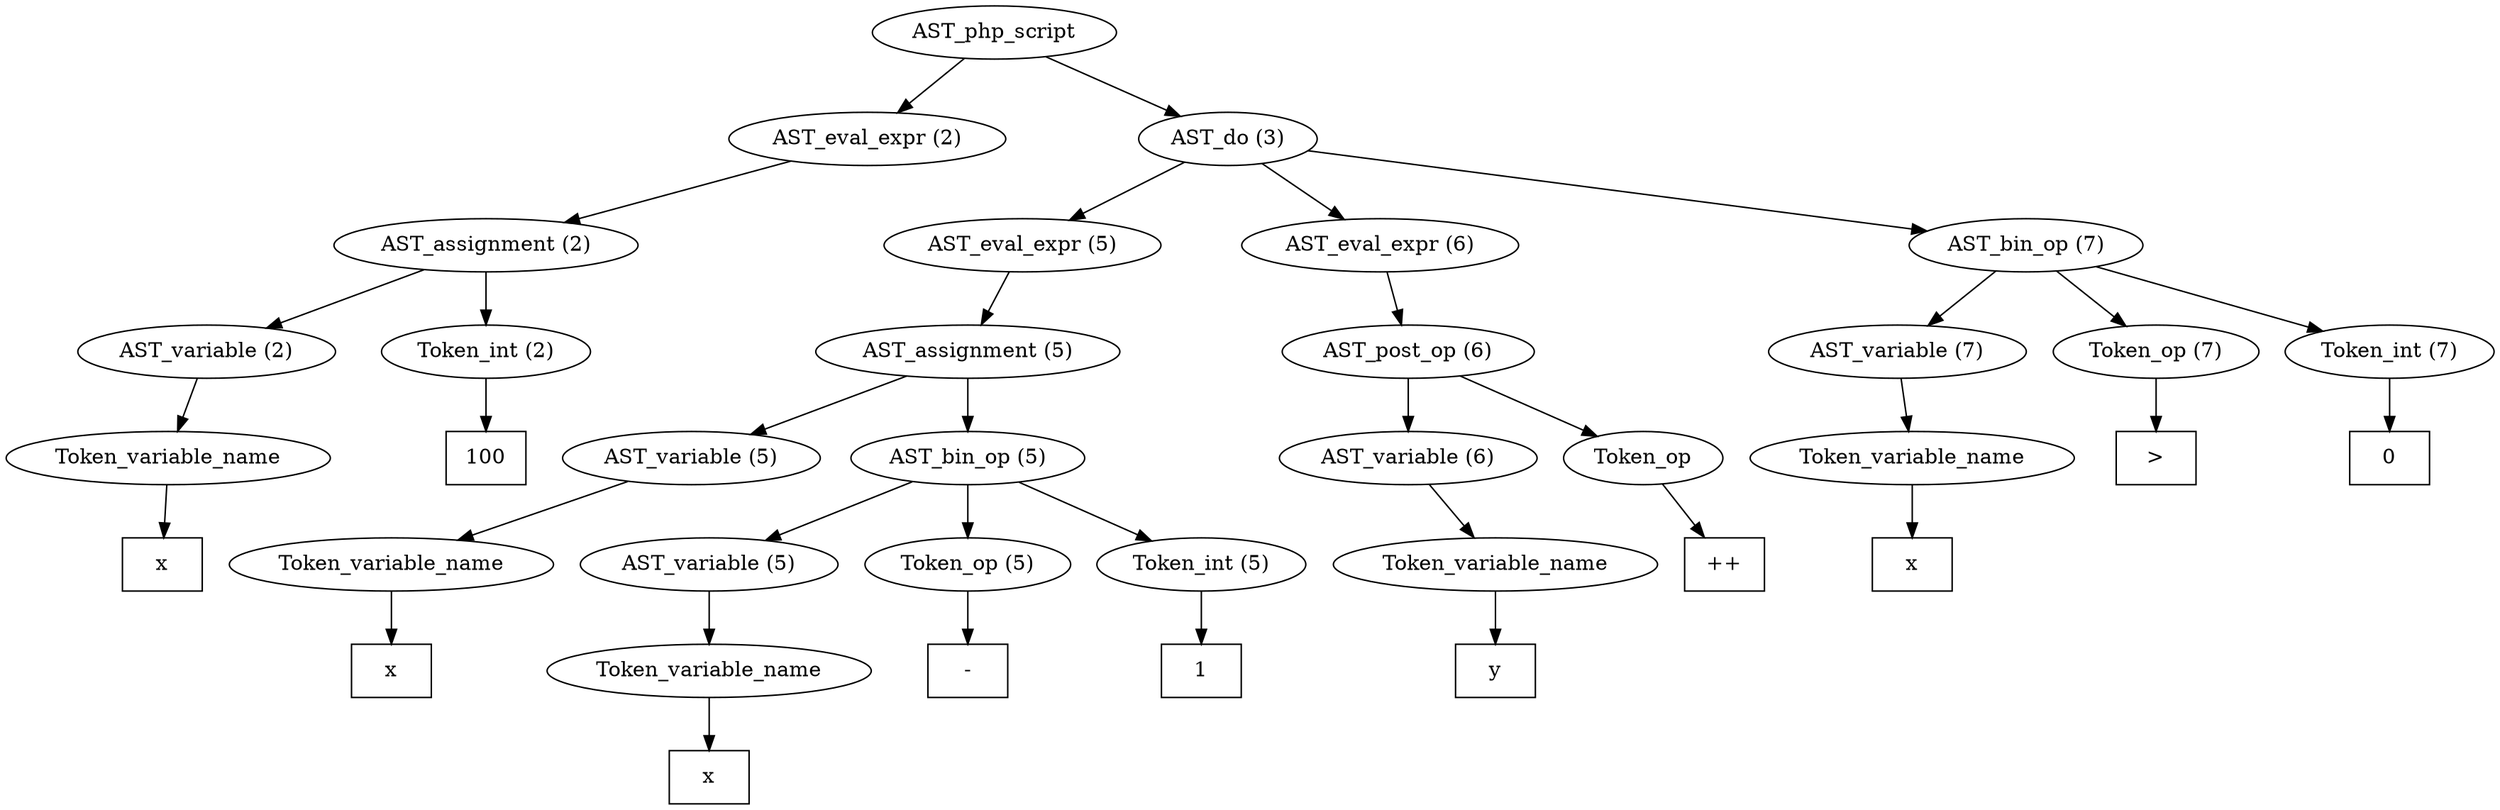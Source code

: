 /*
 * AST in dot format generated by phc -- the PHP compiler
 */

digraph AST {
node_0 [label="AST_php_script"];
node_1 [label="AST_eval_expr (2)"];
node_2 [label="AST_assignment (2)"];
node_3 [label="AST_variable (2)"];
node_4 [label="Token_variable_name"];
node_5 [label="x", shape=box]
node_4 -> node_5;
node_3 -> node_4;
node_6 [label="Token_int (2)"];
node_7 [label="100", shape=box]
node_6 -> node_7;
node_2 -> node_6;
node_2 -> node_3;
node_1 -> node_2;
node_8 [label="AST_do (3)"];
node_9 [label="AST_eval_expr (5)"];
node_10 [label="AST_assignment (5)"];
node_11 [label="AST_variable (5)"];
node_12 [label="Token_variable_name"];
node_13 [label="x", shape=box]
node_12 -> node_13;
node_11 -> node_12;
node_14 [label="AST_bin_op (5)"];
node_15 [label="AST_variable (5)"];
node_16 [label="Token_variable_name"];
node_17 [label="x", shape=box]
node_16 -> node_17;
node_15 -> node_16;
node_18 [label="Token_op (5)"];
node_19 [label="-", shape=box]
node_18 -> node_19;
node_20 [label="Token_int (5)"];
node_21 [label="1", shape=box]
node_20 -> node_21;
node_14 -> node_20;
node_14 -> node_18;
node_14 -> node_15;
node_10 -> node_14;
node_10 -> node_11;
node_9 -> node_10;
node_22 [label="AST_eval_expr (6)"];
node_23 [label="AST_post_op (6)"];
node_24 [label="AST_variable (6)"];
node_25 [label="Token_variable_name"];
node_26 [label="y", shape=box]
node_25 -> node_26;
node_24 -> node_25;
node_27 [label="Token_op"];
node_28 [label="++", shape=box]
node_27 -> node_28;
node_23 -> node_27;
node_23 -> node_24;
node_22 -> node_23;
node_29 [label="AST_bin_op (7)"];
node_30 [label="AST_variable (7)"];
node_31 [label="Token_variable_name"];
node_32 [label="x", shape=box]
node_31 -> node_32;
node_30 -> node_31;
node_33 [label="Token_op (7)"];
node_34 [label=">", shape=box]
node_33 -> node_34;
node_35 [label="Token_int (7)"];
node_36 [label="0", shape=box]
node_35 -> node_36;
node_29 -> node_35;
node_29 -> node_33;
node_29 -> node_30;
node_8 -> node_29;
node_8 -> node_22;
node_8 -> node_9;
node_0 -> node_8;
node_0 -> node_1;
}
